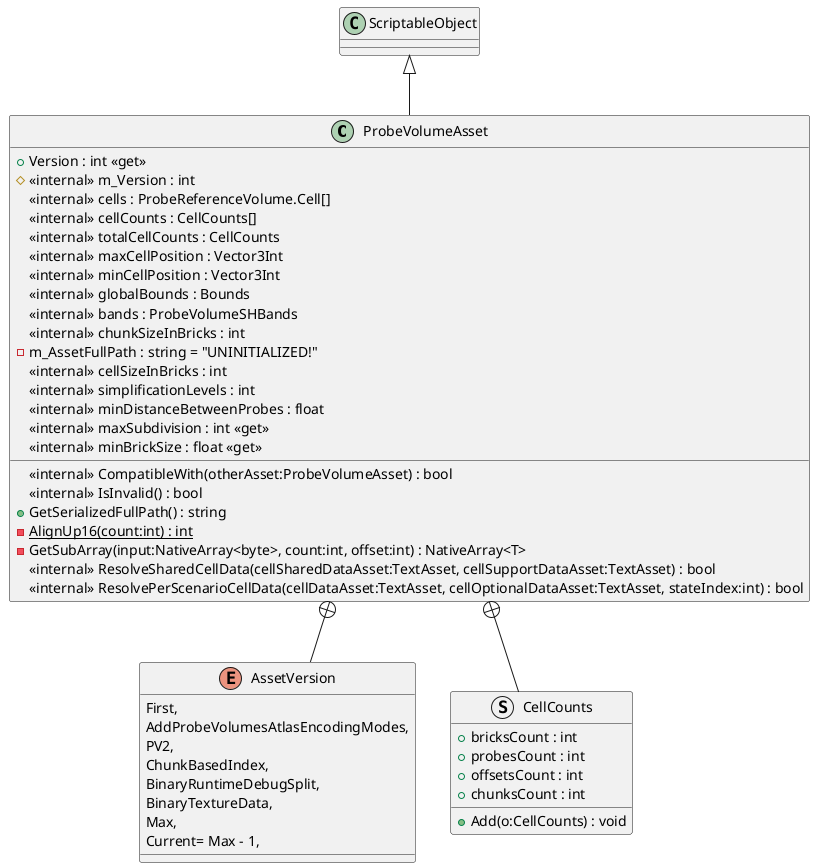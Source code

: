 @startuml
class ProbeVolumeAsset {
    + Version : int <<get>>
    # <<internal>> m_Version : int
    <<internal>> cells : ProbeReferenceVolume.Cell[]
    <<internal>> cellCounts : CellCounts[]
    <<internal>> totalCellCounts : CellCounts
    <<internal>> maxCellPosition : Vector3Int
    <<internal>> minCellPosition : Vector3Int
    <<internal>> globalBounds : Bounds
    <<internal>> bands : ProbeVolumeSHBands
    <<internal>> chunkSizeInBricks : int
    - m_AssetFullPath : string = "UNINITIALIZED!"
    <<internal>> cellSizeInBricks : int
    <<internal>> simplificationLevels : int
    <<internal>> minDistanceBetweenProbes : float
    <<internal>> maxSubdivision : int <<get>>
    <<internal>> minBrickSize : float <<get>>
    <<internal>> CompatibleWith(otherAsset:ProbeVolumeAsset) : bool
    <<internal>> IsInvalid() : bool
    + GetSerializedFullPath() : string
    {static} - AlignUp16(count:int) : int
    - GetSubArray(input:NativeArray<byte>, count:int, offset:int) : NativeArray<T>
    <<internal>> ResolveSharedCellData(cellSharedDataAsset:TextAsset, cellSupportDataAsset:TextAsset) : bool
    <<internal>> ResolvePerScenarioCellData(cellDataAsset:TextAsset, cellOptionalDataAsset:TextAsset, stateIndex:int) : bool
}
enum AssetVersion {
    First,
    AddProbeVolumesAtlasEncodingModes,
    PV2,
    ChunkBasedIndex,
    BinaryRuntimeDebugSplit,
    BinaryTextureData,
    Max,
    Current= Max - 1,
}
struct CellCounts {
    + bricksCount : int
    + probesCount : int
    + offsetsCount : int
    + chunksCount : int
    + Add(o:CellCounts) : void
}
ScriptableObject <|-- ProbeVolumeAsset
ProbeVolumeAsset +-- AssetVersion
ProbeVolumeAsset +-- CellCounts
@enduml
